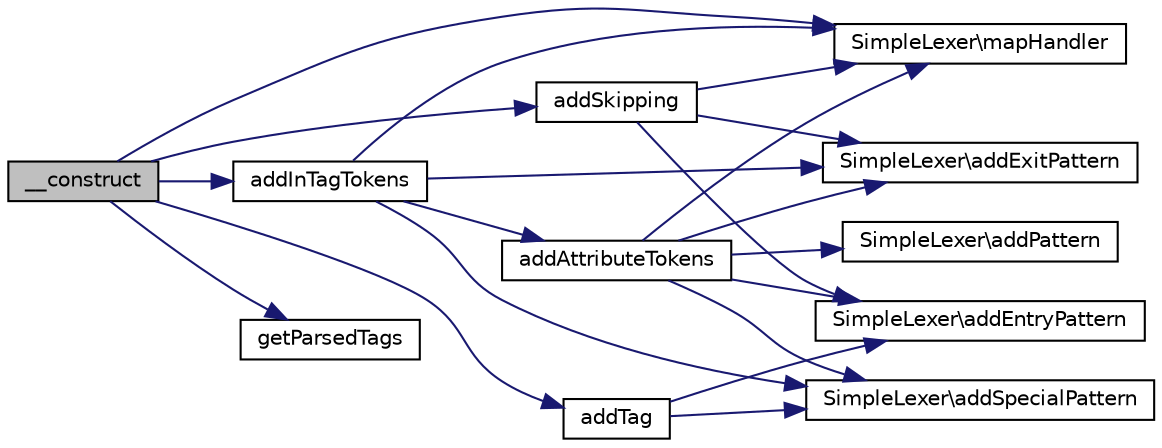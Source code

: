 digraph "__construct"
{
  edge [fontname="Helvetica",fontsize="10",labelfontname="Helvetica",labelfontsize="10"];
  node [fontname="Helvetica",fontsize="10",shape=record];
  rankdir="LR";
  Node1 [label="__construct",height=0.2,width=0.4,color="black", fillcolor="grey75", style="filled" fontcolor="black"];
  Node1 -> Node2 [color="midnightblue",fontsize="10",style="solid",fontname="Helvetica"];
  Node2 [label="SimpleLexer\\mapHandler",height=0.2,width=0.4,color="black", fillcolor="white", style="filled",URL="$class_simple_lexer.html#a4225a016771148346e06f31c47602f3f"];
  Node1 -> Node3 [color="midnightblue",fontsize="10",style="solid",fontname="Helvetica"];
  Node3 [label="addSkipping",height=0.2,width=0.4,color="black", fillcolor="white", style="filled",URL="$class_simple_html_lexer.html#a523abb7b410593ad518125d789505166"];
  Node3 -> Node2 [color="midnightblue",fontsize="10",style="solid",fontname="Helvetica"];
  Node3 -> Node4 [color="midnightblue",fontsize="10",style="solid",fontname="Helvetica"];
  Node4 [label="SimpleLexer\\addEntryPattern",height=0.2,width=0.4,color="black", fillcolor="white", style="filled",URL="$class_simple_lexer.html#a6296fbbff0b552be276fadc409a739b4"];
  Node3 -> Node5 [color="midnightblue",fontsize="10",style="solid",fontname="Helvetica"];
  Node5 [label="SimpleLexer\\addExitPattern",height=0.2,width=0.4,color="black", fillcolor="white", style="filled",URL="$class_simple_lexer.html#a32731653da49f9c58ccf23f9a454181e"];
  Node1 -> Node6 [color="midnightblue",fontsize="10",style="solid",fontname="Helvetica"];
  Node6 [label="getParsedTags",height=0.2,width=0.4,color="black", fillcolor="white", style="filled",URL="$class_simple_html_lexer.html#a48591dd8ce031f777ae74b6314710a0d"];
  Node1 -> Node7 [color="midnightblue",fontsize="10",style="solid",fontname="Helvetica"];
  Node7 [label="addTag",height=0.2,width=0.4,color="black", fillcolor="white", style="filled",URL="$class_simple_html_lexer.html#a5b548a3558ba411599eaa8328ebd8f02"];
  Node7 -> Node8 [color="midnightblue",fontsize="10",style="solid",fontname="Helvetica"];
  Node8 [label="SimpleLexer\\addSpecialPattern",height=0.2,width=0.4,color="black", fillcolor="white", style="filled",URL="$class_simple_lexer.html#a6305365fdc9c803107f529c7aec7143e"];
  Node7 -> Node4 [color="midnightblue",fontsize="10",style="solid",fontname="Helvetica"];
  Node1 -> Node9 [color="midnightblue",fontsize="10",style="solid",fontname="Helvetica"];
  Node9 [label="addInTagTokens",height=0.2,width=0.4,color="black", fillcolor="white", style="filled",URL="$class_simple_html_lexer.html#a8b5eb305db471592400125f189af55a0"];
  Node9 -> Node2 [color="midnightblue",fontsize="10",style="solid",fontname="Helvetica"];
  Node9 -> Node8 [color="midnightblue",fontsize="10",style="solid",fontname="Helvetica"];
  Node9 -> Node10 [color="midnightblue",fontsize="10",style="solid",fontname="Helvetica"];
  Node10 [label="addAttributeTokens",height=0.2,width=0.4,color="black", fillcolor="white", style="filled",URL="$class_simple_html_lexer.html#af320edfcc8f5a4cb28f8332685e19b35"];
  Node10 -> Node2 [color="midnightblue",fontsize="10",style="solid",fontname="Helvetica"];
  Node10 -> Node4 [color="midnightblue",fontsize="10",style="solid",fontname="Helvetica"];
  Node10 -> Node11 [color="midnightblue",fontsize="10",style="solid",fontname="Helvetica"];
  Node11 [label="SimpleLexer\\addPattern",height=0.2,width=0.4,color="black", fillcolor="white", style="filled",URL="$class_simple_lexer.html#a5bcce5522b966aec43825517b3ba6ef6"];
  Node10 -> Node5 [color="midnightblue",fontsize="10",style="solid",fontname="Helvetica"];
  Node10 -> Node8 [color="midnightblue",fontsize="10",style="solid",fontname="Helvetica"];
  Node9 -> Node5 [color="midnightblue",fontsize="10",style="solid",fontname="Helvetica"];
}
